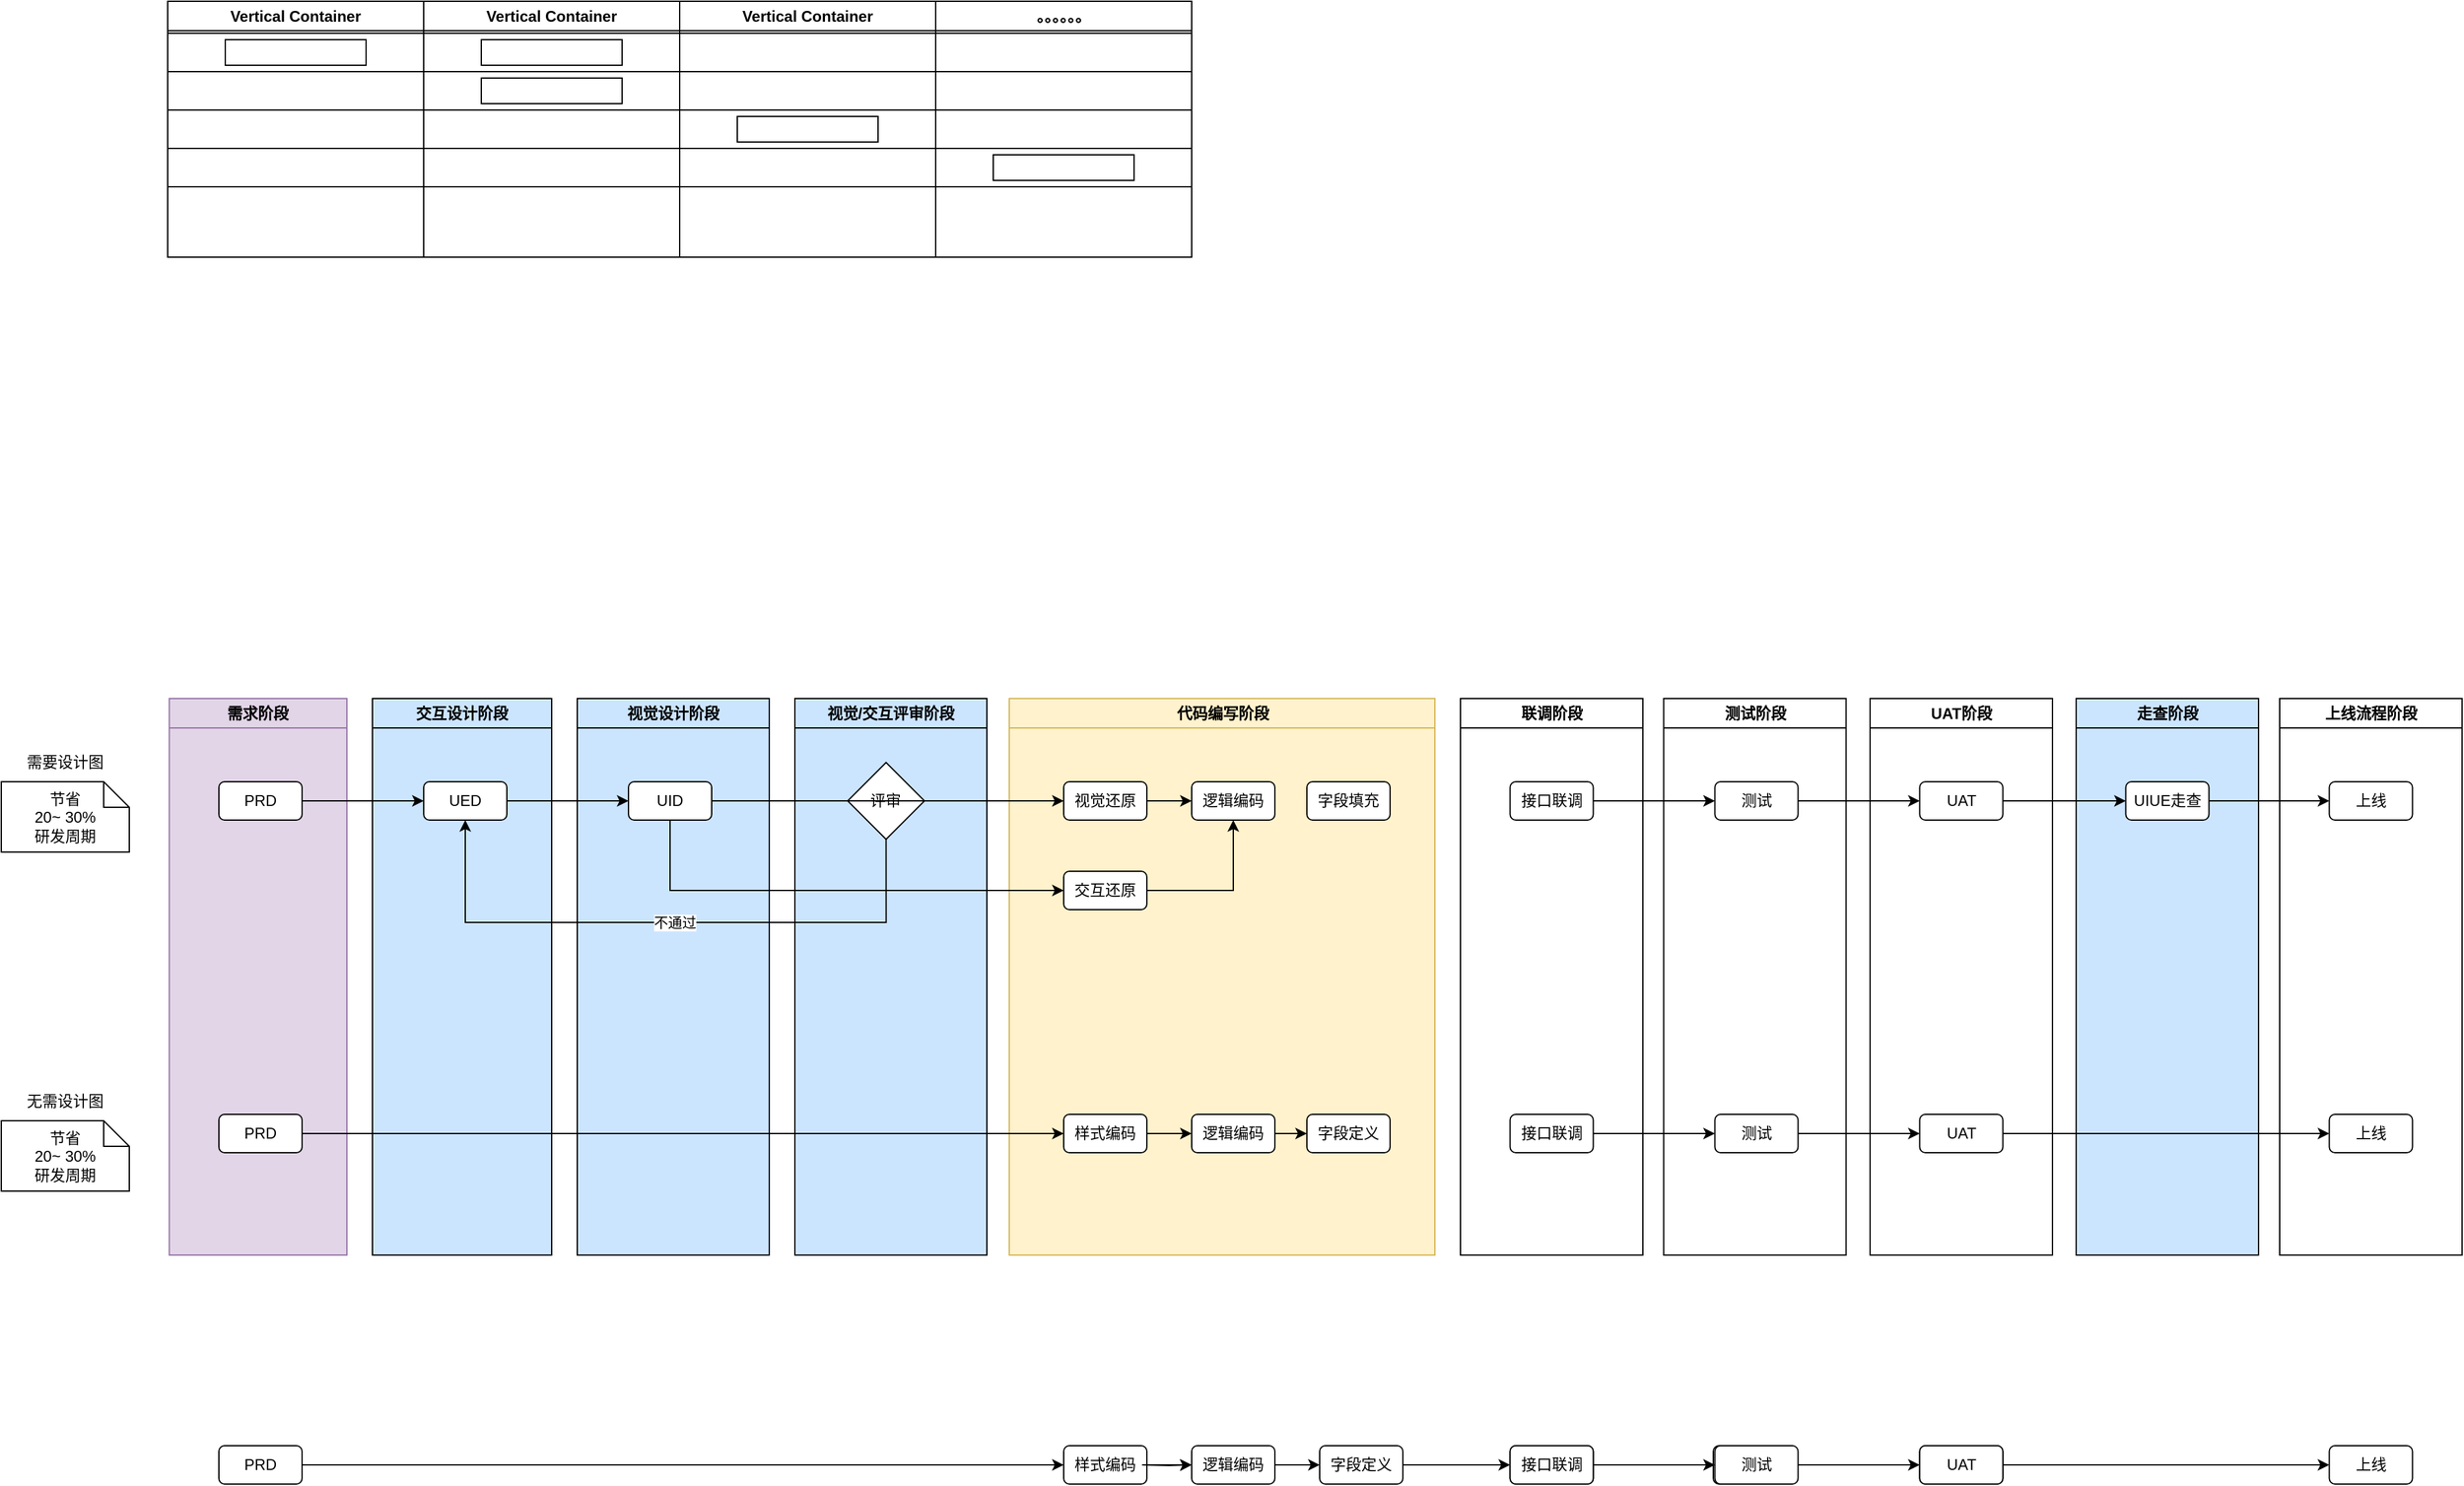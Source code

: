 <mxfile version="26.1.0">
  <diagram name="第 1 页" id="ajtBjw0Y2TWfrJRZztik">
    <mxGraphModel dx="2193" dy="780" grid="1" gridSize="10" guides="1" tooltips="1" connect="1" arrows="1" fold="1" page="1" pageScale="1" pageWidth="827" pageHeight="1169" math="0" shadow="0">
      <root>
        <mxCell id="0" />
        <mxCell id="1" parent="0" />
        <mxCell id="ziaTT8W9rmz3EXv0RYZL-85" value="需求阶段" style="swimlane;whiteSpace=wrap;html=1;fillColor=#E1D5E7;strokeColor=#9673a6;swimlaneFillColor=#E1D5E7;" vertex="1" parent="1">
          <mxGeometry x="81.25" y="585" width="138.75" height="435" as="geometry" />
        </mxCell>
        <mxCell id="ziaTT8W9rmz3EXv0RYZL-52" value="PRD" style="rounded=1;whiteSpace=wrap;html=1;" vertex="1" parent="ziaTT8W9rmz3EXv0RYZL-85">
          <mxGeometry x="38.75" y="325" width="65" height="30" as="geometry" />
        </mxCell>
        <mxCell id="ziaTT8W9rmz3EXv0RYZL-19" value="交互设计阶段" style="swimlane;whiteSpace=wrap;html=1;swimlaneFillColor=#CCE5FF;fillColor=#CCE5FF;gradientColor=none;" vertex="1" parent="1">
          <mxGeometry x="240" y="585" width="140" height="435" as="geometry" />
        </mxCell>
        <mxCell id="ziaTT8W9rmz3EXv0RYZL-24" value="视觉设计阶段" style="swimlane;whiteSpace=wrap;html=1;swimlaneFillColor=#CCE5FF;fillColor=#CCE5FF;gradientColor=none;" vertex="1" parent="1">
          <mxGeometry x="400" y="585" width="150" height="435" as="geometry" />
        </mxCell>
        <mxCell id="ziaTT8W9rmz3EXv0RYZL-110" value="视觉/交互评审阶段" style="swimlane;whiteSpace=wrap;html=1;swimlaneFillColor=#CCE5FF;fillColor=#CCE5FF;gradientColor=none;" vertex="1" parent="1">
          <mxGeometry x="570" y="585" width="150" height="435" as="geometry" />
        </mxCell>
        <mxCell id="ziaTT8W9rmz3EXv0RYZL-113" value="评审" style="rhombus;whiteSpace=wrap;html=1;" vertex="1" parent="ziaTT8W9rmz3EXv0RYZL-110">
          <mxGeometry x="41.25" y="50" width="60" height="60" as="geometry" />
        </mxCell>
        <mxCell id="ziaTT8W9rmz3EXv0RYZL-74" value="代码编写阶段" style="swimlane;whiteSpace=wrap;html=1;fillColor=#fff2cc;strokeColor=#d6b656;swimlaneFillColor=#FFF2CC;" vertex="1" parent="1">
          <mxGeometry x="737.5" y="585" width="332.5" height="435" as="geometry" />
        </mxCell>
        <mxCell id="ziaTT8W9rmz3EXv0RYZL-130" style="edgeStyle=orthogonalEdgeStyle;rounded=0;orthogonalLoop=1;jettySize=auto;html=1;exitX=1;exitY=0.5;exitDx=0;exitDy=0;entryX=0;entryY=0.5;entryDx=0;entryDy=0;" edge="1" parent="ziaTT8W9rmz3EXv0RYZL-74" source="ziaTT8W9rmz3EXv0RYZL-4" target="ziaTT8W9rmz3EXv0RYZL-128">
          <mxGeometry relative="1" as="geometry" />
        </mxCell>
        <mxCell id="ziaTT8W9rmz3EXv0RYZL-4" value="视觉还原" style="rounded=1;whiteSpace=wrap;html=1;" vertex="1" parent="ziaTT8W9rmz3EXv0RYZL-74">
          <mxGeometry x="42.5" y="65" width="65" height="30" as="geometry" />
        </mxCell>
        <mxCell id="ziaTT8W9rmz3EXv0RYZL-129" style="edgeStyle=orthogonalEdgeStyle;rounded=0;orthogonalLoop=1;jettySize=auto;html=1;exitX=1;exitY=0.5;exitDx=0;exitDy=0;" edge="1" parent="ziaTT8W9rmz3EXv0RYZL-74" source="ziaTT8W9rmz3EXv0RYZL-5" target="ziaTT8W9rmz3EXv0RYZL-128">
          <mxGeometry relative="1" as="geometry" />
        </mxCell>
        <mxCell id="ziaTT8W9rmz3EXv0RYZL-5" value="交互还原" style="rounded=1;whiteSpace=wrap;html=1;" vertex="1" parent="ziaTT8W9rmz3EXv0RYZL-74">
          <mxGeometry x="42.5" y="135" width="65" height="30" as="geometry" />
        </mxCell>
        <mxCell id="ziaTT8W9rmz3EXv0RYZL-128" value="逻辑编码" style="rounded=1;whiteSpace=wrap;html=1;" vertex="1" parent="ziaTT8W9rmz3EXv0RYZL-74">
          <mxGeometry x="142.5" y="65" width="65" height="30" as="geometry" />
        </mxCell>
        <mxCell id="ziaTT8W9rmz3EXv0RYZL-188" value="字段定义" style="rounded=1;whiteSpace=wrap;html=1;" vertex="1" parent="ziaTT8W9rmz3EXv0RYZL-74">
          <mxGeometry x="232.5" y="325" width="65" height="30" as="geometry" />
        </mxCell>
        <mxCell id="ziaTT8W9rmz3EXv0RYZL-189" value="字段填充" style="rounded=1;whiteSpace=wrap;html=1;" vertex="1" parent="ziaTT8W9rmz3EXv0RYZL-74">
          <mxGeometry x="232.5" y="65" width="65" height="30" as="geometry" />
        </mxCell>
        <mxCell id="ziaTT8W9rmz3EXv0RYZL-192" style="edgeStyle=orthogonalEdgeStyle;rounded=0;orthogonalLoop=1;jettySize=auto;html=1;exitX=1;exitY=0.5;exitDx=0;exitDy=0;entryX=0;entryY=0.5;entryDx=0;entryDy=0;" edge="1" parent="ziaTT8W9rmz3EXv0RYZL-74" source="ziaTT8W9rmz3EXv0RYZL-111" target="ziaTT8W9rmz3EXv0RYZL-188">
          <mxGeometry relative="1" as="geometry" />
        </mxCell>
        <mxCell id="ziaTT8W9rmz3EXv0RYZL-111" value="逻辑编码" style="rounded=1;whiteSpace=wrap;html=1;" vertex="1" parent="ziaTT8W9rmz3EXv0RYZL-74">
          <mxGeometry x="142.5" y="325" width="65" height="30" as="geometry" />
        </mxCell>
        <mxCell id="ziaTT8W9rmz3EXv0RYZL-191" style="edgeStyle=orthogonalEdgeStyle;rounded=0;orthogonalLoop=1;jettySize=auto;html=1;exitX=1;exitY=0.5;exitDx=0;exitDy=0;" edge="1" parent="ziaTT8W9rmz3EXv0RYZL-74" source="ziaTT8W9rmz3EXv0RYZL-125">
          <mxGeometry relative="1" as="geometry">
            <mxPoint x="142.5" y="339.762" as="targetPoint" />
          </mxGeometry>
        </mxCell>
        <mxCell id="ziaTT8W9rmz3EXv0RYZL-125" value="样式编码" style="rounded=1;whiteSpace=wrap;html=1;" vertex="1" parent="ziaTT8W9rmz3EXv0RYZL-74">
          <mxGeometry x="42.5" y="325" width="65" height="30" as="geometry" />
        </mxCell>
        <mxCell id="ziaTT8W9rmz3EXv0RYZL-78" value="联调阶段" style="swimlane;whiteSpace=wrap;html=1;" vertex="1" parent="1">
          <mxGeometry x="1090" y="585" width="142.5" height="435" as="geometry" />
        </mxCell>
        <mxCell id="ziaTT8W9rmz3EXv0RYZL-63" value="接口联调" style="rounded=1;whiteSpace=wrap;html=1;" vertex="1" parent="ziaTT8W9rmz3EXv0RYZL-78">
          <mxGeometry x="38.75" y="325" width="65" height="30" as="geometry" />
        </mxCell>
        <mxCell id="ziaTT8W9rmz3EXv0RYZL-80" value="测试阶段" style="swimlane;whiteSpace=wrap;html=1;" vertex="1" parent="1">
          <mxGeometry x="1248.75" y="585" width="142.5" height="435" as="geometry" />
        </mxCell>
        <mxCell id="ziaTT8W9rmz3EXv0RYZL-65" value="测试" style="rounded=1;whiteSpace=wrap;html=1;" vertex="1" parent="ziaTT8W9rmz3EXv0RYZL-80">
          <mxGeometry x="40" y="325" width="65" height="30" as="geometry" />
        </mxCell>
        <mxCell id="ziaTT8W9rmz3EXv0RYZL-82" value="UAT阶段" style="swimlane;whiteSpace=wrap;html=1;" vertex="1" parent="1">
          <mxGeometry x="1410" y="585" width="142.5" height="435" as="geometry" />
        </mxCell>
        <mxCell id="ziaTT8W9rmz3EXv0RYZL-67" value="UAT" style="rounded=1;whiteSpace=wrap;html=1;" vertex="1" parent="ziaTT8W9rmz3EXv0RYZL-82">
          <mxGeometry x="38.75" y="325" width="65" height="30" as="geometry" />
        </mxCell>
        <mxCell id="ziaTT8W9rmz3EXv0RYZL-27" value="走查阶段" style="swimlane;whiteSpace=wrap;html=1;swimlaneFillColor=#CCE5FF;fillColor=#CCE5FF;gradientColor=none;" vertex="1" parent="1">
          <mxGeometry x="1571" y="585" width="142.5" height="435" as="geometry" />
        </mxCell>
        <mxCell id="ziaTT8W9rmz3EXv0RYZL-84" value="上线流程阶段" style="swimlane;whiteSpace=wrap;html=1;" vertex="1" parent="1">
          <mxGeometry x="1730" y="585" width="142.5" height="435" as="geometry" />
        </mxCell>
        <mxCell id="ziaTT8W9rmz3EXv0RYZL-72" value="上线" style="rounded=1;whiteSpace=wrap;html=1;" vertex="1" parent="ziaTT8W9rmz3EXv0RYZL-84">
          <mxGeometry x="38.75" y="325" width="65" height="30" as="geometry" />
        </mxCell>
        <mxCell id="MzRyn0qnfD5LSnEBf2ia-15" style="edgeStyle=orthogonalEdgeStyle;rounded=0;orthogonalLoop=1;jettySize=auto;html=1;entryX=0;entryY=0.5;entryDx=0;entryDy=0;" parent="1" source="MzRyn0qnfD5LSnEBf2ia-10" target="MzRyn0qnfD5LSnEBf2ia-12" edge="1">
          <mxGeometry relative="1" as="geometry" />
        </mxCell>
        <mxCell id="MzRyn0qnfD5LSnEBf2ia-6" value="" style="rounded=0;whiteSpace=wrap;html=1;" parent="1" vertex="1">
          <mxGeometry x="80" y="95" width="800" height="30" as="geometry" />
        </mxCell>
        <mxCell id="MzRyn0qnfD5LSnEBf2ia-5" value="" style="rounded=0;whiteSpace=wrap;html=1;" parent="1" vertex="1">
          <mxGeometry x="80" y="65" width="800" height="30" as="geometry" />
        </mxCell>
        <mxCell id="MzRyn0qnfD5LSnEBf2ia-23" value="" style="rounded=0;whiteSpace=wrap;html=1;" parent="1" vertex="1">
          <mxGeometry x="80" y="125" width="800" height="30" as="geometry" />
        </mxCell>
        <mxCell id="MzRyn0qnfD5LSnEBf2ia-24" value="" style="rounded=0;whiteSpace=wrap;html=1;" parent="1" vertex="1">
          <mxGeometry x="80" y="155" width="800" height="30" as="geometry" />
        </mxCell>
        <mxCell id="MzRyn0qnfD5LSnEBf2ia-4" value="Vertical Container" style="swimlane;whiteSpace=wrap;html=1;" parent="1" vertex="1">
          <mxGeometry x="480" y="40" width="200" height="200" as="geometry" />
        </mxCell>
        <mxCell id="MzRyn0qnfD5LSnEBf2ia-25" value="" style="rounded=0;whiteSpace=wrap;html=1;" parent="MzRyn0qnfD5LSnEBf2ia-4" vertex="1">
          <mxGeometry x="45" y="90" width="110" height="20" as="geometry" />
        </mxCell>
        <mxCell id="MzRyn0qnfD5LSnEBf2ia-22" value="。。。。。。" style="swimlane;whiteSpace=wrap;html=1;" parent="1" vertex="1">
          <mxGeometry x="680" y="40" width="200" height="200" as="geometry" />
        </mxCell>
        <mxCell id="MzRyn0qnfD5LSnEBf2ia-2" value="Vertical Container" style="swimlane;whiteSpace=wrap;html=1;" parent="1" vertex="1">
          <mxGeometry x="80" y="40" width="200" height="200" as="geometry" />
        </mxCell>
        <mxCell id="MzRyn0qnfD5LSnEBf2ia-10" value="" style="rounded=0;whiteSpace=wrap;html=1;" parent="MzRyn0qnfD5LSnEBf2ia-2" vertex="1">
          <mxGeometry x="45" y="30" width="110" height="20" as="geometry" />
        </mxCell>
        <mxCell id="MzRyn0qnfD5LSnEBf2ia-3" value="Vertical Container" style="swimlane;whiteSpace=wrap;html=1;" parent="1" vertex="1">
          <mxGeometry x="280" y="40" width="200" height="200" as="geometry" />
        </mxCell>
        <mxCell id="MzRyn0qnfD5LSnEBf2ia-11" value="" style="rounded=0;whiteSpace=wrap;html=1;" parent="MzRyn0qnfD5LSnEBf2ia-3" vertex="1">
          <mxGeometry x="45" y="30" width="110" height="20" as="geometry" />
        </mxCell>
        <mxCell id="MzRyn0qnfD5LSnEBf2ia-12" value="" style="rounded=0;whiteSpace=wrap;html=1;" parent="MzRyn0qnfD5LSnEBf2ia-3" vertex="1">
          <mxGeometry x="45" y="60" width="110" height="20" as="geometry" />
        </mxCell>
        <mxCell id="MzRyn0qnfD5LSnEBf2ia-26" value="" style="rounded=0;whiteSpace=wrap;html=1;" parent="1" vertex="1">
          <mxGeometry x="725" y="160" width="110" height="20" as="geometry" />
        </mxCell>
        <mxCell id="ziaTT8W9rmz3EXv0RYZL-10" value="" style="edgeStyle=orthogonalEdgeStyle;rounded=0;orthogonalLoop=1;jettySize=auto;html=1;" edge="1" parent="1" source="ziaTT8W9rmz3EXv0RYZL-1" target="ziaTT8W9rmz3EXv0RYZL-2">
          <mxGeometry relative="1" as="geometry" />
        </mxCell>
        <mxCell id="ziaTT8W9rmz3EXv0RYZL-1" value="PRD" style="rounded=1;whiteSpace=wrap;html=1;" vertex="1" parent="1">
          <mxGeometry x="120" y="650" width="65" height="30" as="geometry" />
        </mxCell>
        <mxCell id="ziaTT8W9rmz3EXv0RYZL-11" value="" style="edgeStyle=orthogonalEdgeStyle;rounded=0;orthogonalLoop=1;jettySize=auto;html=1;" edge="1" parent="1" source="ziaTT8W9rmz3EXv0RYZL-2" target="ziaTT8W9rmz3EXv0RYZL-3">
          <mxGeometry relative="1" as="geometry" />
        </mxCell>
        <mxCell id="ziaTT8W9rmz3EXv0RYZL-2" value="UED" style="rounded=1;whiteSpace=wrap;html=1;" vertex="1" parent="1">
          <mxGeometry x="280" y="650" width="65" height="30" as="geometry" />
        </mxCell>
        <mxCell id="ziaTT8W9rmz3EXv0RYZL-12" value="" style="edgeStyle=orthogonalEdgeStyle;rounded=0;orthogonalLoop=1;jettySize=auto;html=1;" edge="1" parent="1" source="ziaTT8W9rmz3EXv0RYZL-3" target="ziaTT8W9rmz3EXv0RYZL-4">
          <mxGeometry relative="1" as="geometry" />
        </mxCell>
        <mxCell id="ziaTT8W9rmz3EXv0RYZL-17" style="edgeStyle=orthogonalEdgeStyle;rounded=0;orthogonalLoop=1;jettySize=auto;html=1;entryX=0;entryY=0.5;entryDx=0;entryDy=0;" edge="1" parent="1" source="ziaTT8W9rmz3EXv0RYZL-3" target="ziaTT8W9rmz3EXv0RYZL-5">
          <mxGeometry relative="1" as="geometry">
            <mxPoint x="480" y="740" as="targetPoint" />
            <Array as="points">
              <mxPoint x="473" y="735" />
            </Array>
          </mxGeometry>
        </mxCell>
        <mxCell id="ziaTT8W9rmz3EXv0RYZL-3" value="UID" style="rounded=1;whiteSpace=wrap;html=1;" vertex="1" parent="1">
          <mxGeometry x="440" y="650" width="65" height="30" as="geometry" />
        </mxCell>
        <mxCell id="ziaTT8W9rmz3EXv0RYZL-14" value="" style="edgeStyle=orthogonalEdgeStyle;rounded=0;orthogonalLoop=1;jettySize=auto;html=1;" edge="1" parent="1" source="ziaTT8W9rmz3EXv0RYZL-6" target="ziaTT8W9rmz3EXv0RYZL-7">
          <mxGeometry relative="1" as="geometry" />
        </mxCell>
        <mxCell id="ziaTT8W9rmz3EXv0RYZL-6" value="接口联调" style="rounded=1;whiteSpace=wrap;html=1;" vertex="1" parent="1">
          <mxGeometry x="1128.75" y="650" width="65" height="30" as="geometry" />
        </mxCell>
        <mxCell id="ziaTT8W9rmz3EXv0RYZL-15" value="" style="edgeStyle=orthogonalEdgeStyle;rounded=0;orthogonalLoop=1;jettySize=auto;html=1;" edge="1" parent="1" source="ziaTT8W9rmz3EXv0RYZL-7" target="ziaTT8W9rmz3EXv0RYZL-8">
          <mxGeometry relative="1" as="geometry" />
        </mxCell>
        <mxCell id="ziaTT8W9rmz3EXv0RYZL-7" value="测试" style="rounded=1;whiteSpace=wrap;html=1;" vertex="1" parent="1">
          <mxGeometry x="1288.75" y="650" width="65" height="30" as="geometry" />
        </mxCell>
        <mxCell id="ziaTT8W9rmz3EXv0RYZL-16" value="" style="edgeStyle=orthogonalEdgeStyle;rounded=0;orthogonalLoop=1;jettySize=auto;html=1;" edge="1" parent="1" source="ziaTT8W9rmz3EXv0RYZL-8" target="ziaTT8W9rmz3EXv0RYZL-9">
          <mxGeometry relative="1" as="geometry" />
        </mxCell>
        <mxCell id="ziaTT8W9rmz3EXv0RYZL-8" value="UAT" style="rounded=1;whiteSpace=wrap;html=1;" vertex="1" parent="1">
          <mxGeometry x="1448.75" y="650" width="65" height="30" as="geometry" />
        </mxCell>
        <mxCell id="ziaTT8W9rmz3EXv0RYZL-26" style="edgeStyle=orthogonalEdgeStyle;rounded=0;orthogonalLoop=1;jettySize=auto;html=1;exitX=1;exitY=0.5;exitDx=0;exitDy=0;entryX=0;entryY=0.5;entryDx=0;entryDy=0;" edge="1" parent="1" source="ziaTT8W9rmz3EXv0RYZL-9" target="ziaTT8W9rmz3EXv0RYZL-25">
          <mxGeometry relative="1" as="geometry" />
        </mxCell>
        <mxCell id="ziaTT8W9rmz3EXv0RYZL-9" value="UIUE走查" style="rounded=1;whiteSpace=wrap;html=1;" vertex="1" parent="1">
          <mxGeometry x="1609.75" y="650" width="65" height="30" as="geometry" />
        </mxCell>
        <mxCell id="ziaTT8W9rmz3EXv0RYZL-25" value="上线" style="rounded=1;whiteSpace=wrap;html=1;" vertex="1" parent="1">
          <mxGeometry x="1768.75" y="650" width="65" height="30" as="geometry" />
        </mxCell>
        <mxCell id="ziaTT8W9rmz3EXv0RYZL-62" value="" style="edgeStyle=orthogonalEdgeStyle;rounded=0;orthogonalLoop=1;jettySize=auto;html=1;" edge="1" parent="1" source="ziaTT8W9rmz3EXv0RYZL-63" target="ziaTT8W9rmz3EXv0RYZL-65">
          <mxGeometry relative="1" as="geometry" />
        </mxCell>
        <mxCell id="ziaTT8W9rmz3EXv0RYZL-64" value="" style="edgeStyle=orthogonalEdgeStyle;rounded=0;orthogonalLoop=1;jettySize=auto;html=1;" edge="1" parent="1" source="ziaTT8W9rmz3EXv0RYZL-65" target="ziaTT8W9rmz3EXv0RYZL-67">
          <mxGeometry relative="1" as="geometry" />
        </mxCell>
        <UserObject label="需要设计图" placeholders="1" name="Variable" id="ziaTT8W9rmz3EXv0RYZL-103">
          <mxCell style="text;html=1;strokeColor=none;fillColor=none;align=center;verticalAlign=middle;whiteSpace=wrap;overflow=hidden;" vertex="1" parent="1">
            <mxGeometry x="-40" y="625" width="80" height="20" as="geometry" />
          </mxCell>
        </UserObject>
        <UserObject label="无需设计图" placeholders="1" name="Variable" id="ziaTT8W9rmz3EXv0RYZL-104">
          <mxCell style="text;html=1;strokeColor=none;fillColor=none;align=center;verticalAlign=middle;whiteSpace=wrap;overflow=hidden;" vertex="1" parent="1">
            <mxGeometry x="-40" y="890" width="80" height="20" as="geometry" />
          </mxCell>
        </UserObject>
        <mxCell id="ziaTT8W9rmz3EXv0RYZL-107" value="&lt;div&gt;节省&lt;/div&gt;20~ 30%&lt;div&gt;研发周期&lt;/div&gt;" style="shape=note;size=20;whiteSpace=wrap;html=1;" vertex="1" parent="1">
          <mxGeometry x="-50" y="915" width="100" height="55" as="geometry" />
        </mxCell>
        <mxCell id="ziaTT8W9rmz3EXv0RYZL-114" value="&lt;div&gt;节省&lt;/div&gt;20~ 30%&lt;div&gt;研发周期&lt;/div&gt;" style="shape=note;size=20;whiteSpace=wrap;html=1;" vertex="1" parent="1">
          <mxGeometry x="-50" y="650" width="100" height="55" as="geometry" />
        </mxCell>
        <mxCell id="ziaTT8W9rmz3EXv0RYZL-123" style="edgeStyle=orthogonalEdgeStyle;rounded=0;orthogonalLoop=1;jettySize=auto;html=1;exitX=0.5;exitY=1;exitDx=0;exitDy=0;entryX=0.5;entryY=1;entryDx=0;entryDy=0;" edge="1" parent="1" source="ziaTT8W9rmz3EXv0RYZL-113" target="ziaTT8W9rmz3EXv0RYZL-2">
          <mxGeometry relative="1" as="geometry">
            <Array as="points">
              <mxPoint x="641" y="760" />
              <mxPoint x="313" y="760" />
            </Array>
          </mxGeometry>
        </mxCell>
        <mxCell id="ziaTT8W9rmz3EXv0RYZL-124" value="不通过" style="edgeLabel;html=1;align=center;verticalAlign=middle;resizable=0;points=[];" vertex="1" connectable="0" parent="ziaTT8W9rmz3EXv0RYZL-123">
          <mxGeometry x="-0.028" relative="1" as="geometry">
            <mxPoint as="offset" />
          </mxGeometry>
        </mxCell>
        <mxCell id="ziaTT8W9rmz3EXv0RYZL-126" value="" style="edgeStyle=orthogonalEdgeStyle;rounded=0;orthogonalLoop=1;jettySize=auto;html=1;exitX=1;exitY=0.5;exitDx=0;exitDy=0;entryX=0;entryY=0.5;entryDx=0;entryDy=0;" edge="1" parent="1" source="ziaTT8W9rmz3EXv0RYZL-52" target="ziaTT8W9rmz3EXv0RYZL-125">
          <mxGeometry relative="1" as="geometry">
            <mxPoint x="185" y="930" as="sourcePoint" />
            <mxPoint x="940" y="930" as="targetPoint" />
          </mxGeometry>
        </mxCell>
        <mxCell id="ziaTT8W9rmz3EXv0RYZL-168" value="接口联调" style="rounded=1;whiteSpace=wrap;html=1;" vertex="1" parent="1">
          <mxGeometry x="1128.75" y="1169" width="65" height="30" as="geometry" />
        </mxCell>
        <mxCell id="ziaTT8W9rmz3EXv0RYZL-169" value="测试" style="rounded=1;whiteSpace=wrap;html=1;" vertex="1" parent="1">
          <mxGeometry x="1287.5" y="1169" width="65" height="30" as="geometry" />
        </mxCell>
        <mxCell id="ziaTT8W9rmz3EXv0RYZL-170" value="UAT" style="rounded=1;whiteSpace=wrap;html=1;" vertex="1" parent="1">
          <mxGeometry x="1448.75" y="1169" width="65" height="30" as="geometry" />
        </mxCell>
        <mxCell id="ziaTT8W9rmz3EXv0RYZL-171" value="PRD" style="rounded=1;whiteSpace=wrap;html=1;" vertex="1" parent="1">
          <mxGeometry x="120" y="1169" width="65" height="30" as="geometry" />
        </mxCell>
        <mxCell id="ziaTT8W9rmz3EXv0RYZL-172" value="" style="edgeStyle=orthogonalEdgeStyle;rounded=0;orthogonalLoop=1;jettySize=auto;html=1;" edge="1" parent="1" source="ziaTT8W9rmz3EXv0RYZL-173" target="ziaTT8W9rmz3EXv0RYZL-175">
          <mxGeometry relative="1" as="geometry" />
        </mxCell>
        <mxCell id="ziaTT8W9rmz3EXv0RYZL-173" value="接口联调" style="rounded=1;whiteSpace=wrap;html=1;" vertex="1" parent="1">
          <mxGeometry x="1128.75" y="1169" width="65" height="30" as="geometry" />
        </mxCell>
        <mxCell id="ziaTT8W9rmz3EXv0RYZL-174" value="" style="edgeStyle=orthogonalEdgeStyle;rounded=0;orthogonalLoop=1;jettySize=auto;html=1;" edge="1" parent="1" source="ziaTT8W9rmz3EXv0RYZL-175" target="ziaTT8W9rmz3EXv0RYZL-176">
          <mxGeometry relative="1" as="geometry" />
        </mxCell>
        <mxCell id="ziaTT8W9rmz3EXv0RYZL-175" value="测试" style="rounded=1;whiteSpace=wrap;html=1;" vertex="1" parent="1">
          <mxGeometry x="1288.75" y="1169" width="65" height="30" as="geometry" />
        </mxCell>
        <mxCell id="ziaTT8W9rmz3EXv0RYZL-176" value="UAT" style="rounded=1;whiteSpace=wrap;html=1;" vertex="1" parent="1">
          <mxGeometry x="1448.75" y="1169" width="65" height="30" as="geometry" />
        </mxCell>
        <mxCell id="ziaTT8W9rmz3EXv0RYZL-177" value="上线" style="rounded=1;whiteSpace=wrap;html=1;" vertex="1" parent="1">
          <mxGeometry x="1768.75" y="1169" width="65" height="30" as="geometry" />
        </mxCell>
        <mxCell id="ziaTT8W9rmz3EXv0RYZL-178" style="edgeStyle=orthogonalEdgeStyle;rounded=0;orthogonalLoop=1;jettySize=auto;html=1;exitX=1;exitY=0.5;exitDx=0;exitDy=0;" edge="1" parent="1" source="ziaTT8W9rmz3EXv0RYZL-185" target="ziaTT8W9rmz3EXv0RYZL-173">
          <mxGeometry relative="1" as="geometry">
            <mxPoint x="841.25" y="1184" as="sourcePoint" />
          </mxGeometry>
        </mxCell>
        <mxCell id="ziaTT8W9rmz3EXv0RYZL-179" style="edgeStyle=orthogonalEdgeStyle;rounded=0;orthogonalLoop=1;jettySize=auto;html=1;exitX=1;exitY=0.5;exitDx=0;exitDy=0;" edge="1" parent="1" source="ziaTT8W9rmz3EXv0RYZL-170" target="ziaTT8W9rmz3EXv0RYZL-177">
          <mxGeometry relative="1" as="geometry" />
        </mxCell>
        <mxCell id="ziaTT8W9rmz3EXv0RYZL-180" value="" style="edgeStyle=orthogonalEdgeStyle;rounded=0;orthogonalLoop=1;jettySize=auto;html=1;exitX=1;exitY=0.5;exitDx=0;exitDy=0;entryX=0;entryY=0.5;entryDx=0;entryDy=0;" edge="1" parent="1" source="ziaTT8W9rmz3EXv0RYZL-182" target="ziaTT8W9rmz3EXv0RYZL-184">
          <mxGeometry relative="1" as="geometry">
            <mxPoint x="185" y="1184" as="sourcePoint" />
            <mxPoint x="1109" y="1184" as="targetPoint" />
          </mxGeometry>
        </mxCell>
        <mxCell id="ziaTT8W9rmz3EXv0RYZL-181" value="" style="edgeStyle=orthogonalEdgeStyle;rounded=0;orthogonalLoop=1;jettySize=auto;html=1;exitX=1;exitY=0.5;exitDx=0;exitDy=0;entryX=0;entryY=0.5;entryDx=0;entryDy=0;" edge="1" parent="1" source="ziaTT8W9rmz3EXv0RYZL-171" target="ziaTT8W9rmz3EXv0RYZL-182">
          <mxGeometry relative="1" as="geometry">
            <mxPoint x="185" y="1184" as="sourcePoint" />
            <mxPoint x="940" y="1184" as="targetPoint" />
          </mxGeometry>
        </mxCell>
        <mxCell id="ziaTT8W9rmz3EXv0RYZL-182" value="样式编码" style="rounded=1;whiteSpace=wrap;html=1;" vertex="1" parent="1">
          <mxGeometry x="780" y="1169" width="65" height="30" as="geometry" />
        </mxCell>
        <mxCell id="ziaTT8W9rmz3EXv0RYZL-183" value="" style="edgeStyle=orthogonalEdgeStyle;rounded=0;orthogonalLoop=1;jettySize=auto;html=1;exitX=1;exitY=0.5;exitDx=0;exitDy=0;" edge="1" parent="1" target="ziaTT8W9rmz3EXv0RYZL-184">
          <mxGeometry relative="1" as="geometry">
            <mxPoint x="841.25" y="1184" as="sourcePoint" />
            <mxPoint x="1269" y="1184" as="targetPoint" />
          </mxGeometry>
        </mxCell>
        <mxCell id="ziaTT8W9rmz3EXv0RYZL-184" value="逻辑编码" style="rounded=1;whiteSpace=wrap;html=1;" vertex="1" parent="1">
          <mxGeometry x="880" y="1169" width="65" height="30" as="geometry" />
        </mxCell>
        <mxCell id="ziaTT8W9rmz3EXv0RYZL-186" value="" style="edgeStyle=orthogonalEdgeStyle;rounded=0;orthogonalLoop=1;jettySize=auto;html=1;exitX=1;exitY=0.5;exitDx=0;exitDy=0;" edge="1" parent="1" source="ziaTT8W9rmz3EXv0RYZL-184" target="ziaTT8W9rmz3EXv0RYZL-185">
          <mxGeometry relative="1" as="geometry">
            <mxPoint x="945" y="1184" as="sourcePoint" />
            <mxPoint x="1209" y="1184" as="targetPoint" />
          </mxGeometry>
        </mxCell>
        <mxCell id="ziaTT8W9rmz3EXv0RYZL-185" value="字段定义" style="rounded=1;whiteSpace=wrap;html=1;" vertex="1" parent="1">
          <mxGeometry x="980" y="1169" width="65" height="30" as="geometry" />
        </mxCell>
        <mxCell id="ziaTT8W9rmz3EXv0RYZL-194" style="edgeStyle=orthogonalEdgeStyle;rounded=0;orthogonalLoop=1;jettySize=auto;html=1;exitX=1;exitY=0.5;exitDx=0;exitDy=0;entryX=0;entryY=0.5;entryDx=0;entryDy=0;" edge="1" parent="1" source="ziaTT8W9rmz3EXv0RYZL-67" target="ziaTT8W9rmz3EXv0RYZL-72">
          <mxGeometry relative="1" as="geometry" />
        </mxCell>
      </root>
    </mxGraphModel>
  </diagram>
</mxfile>
